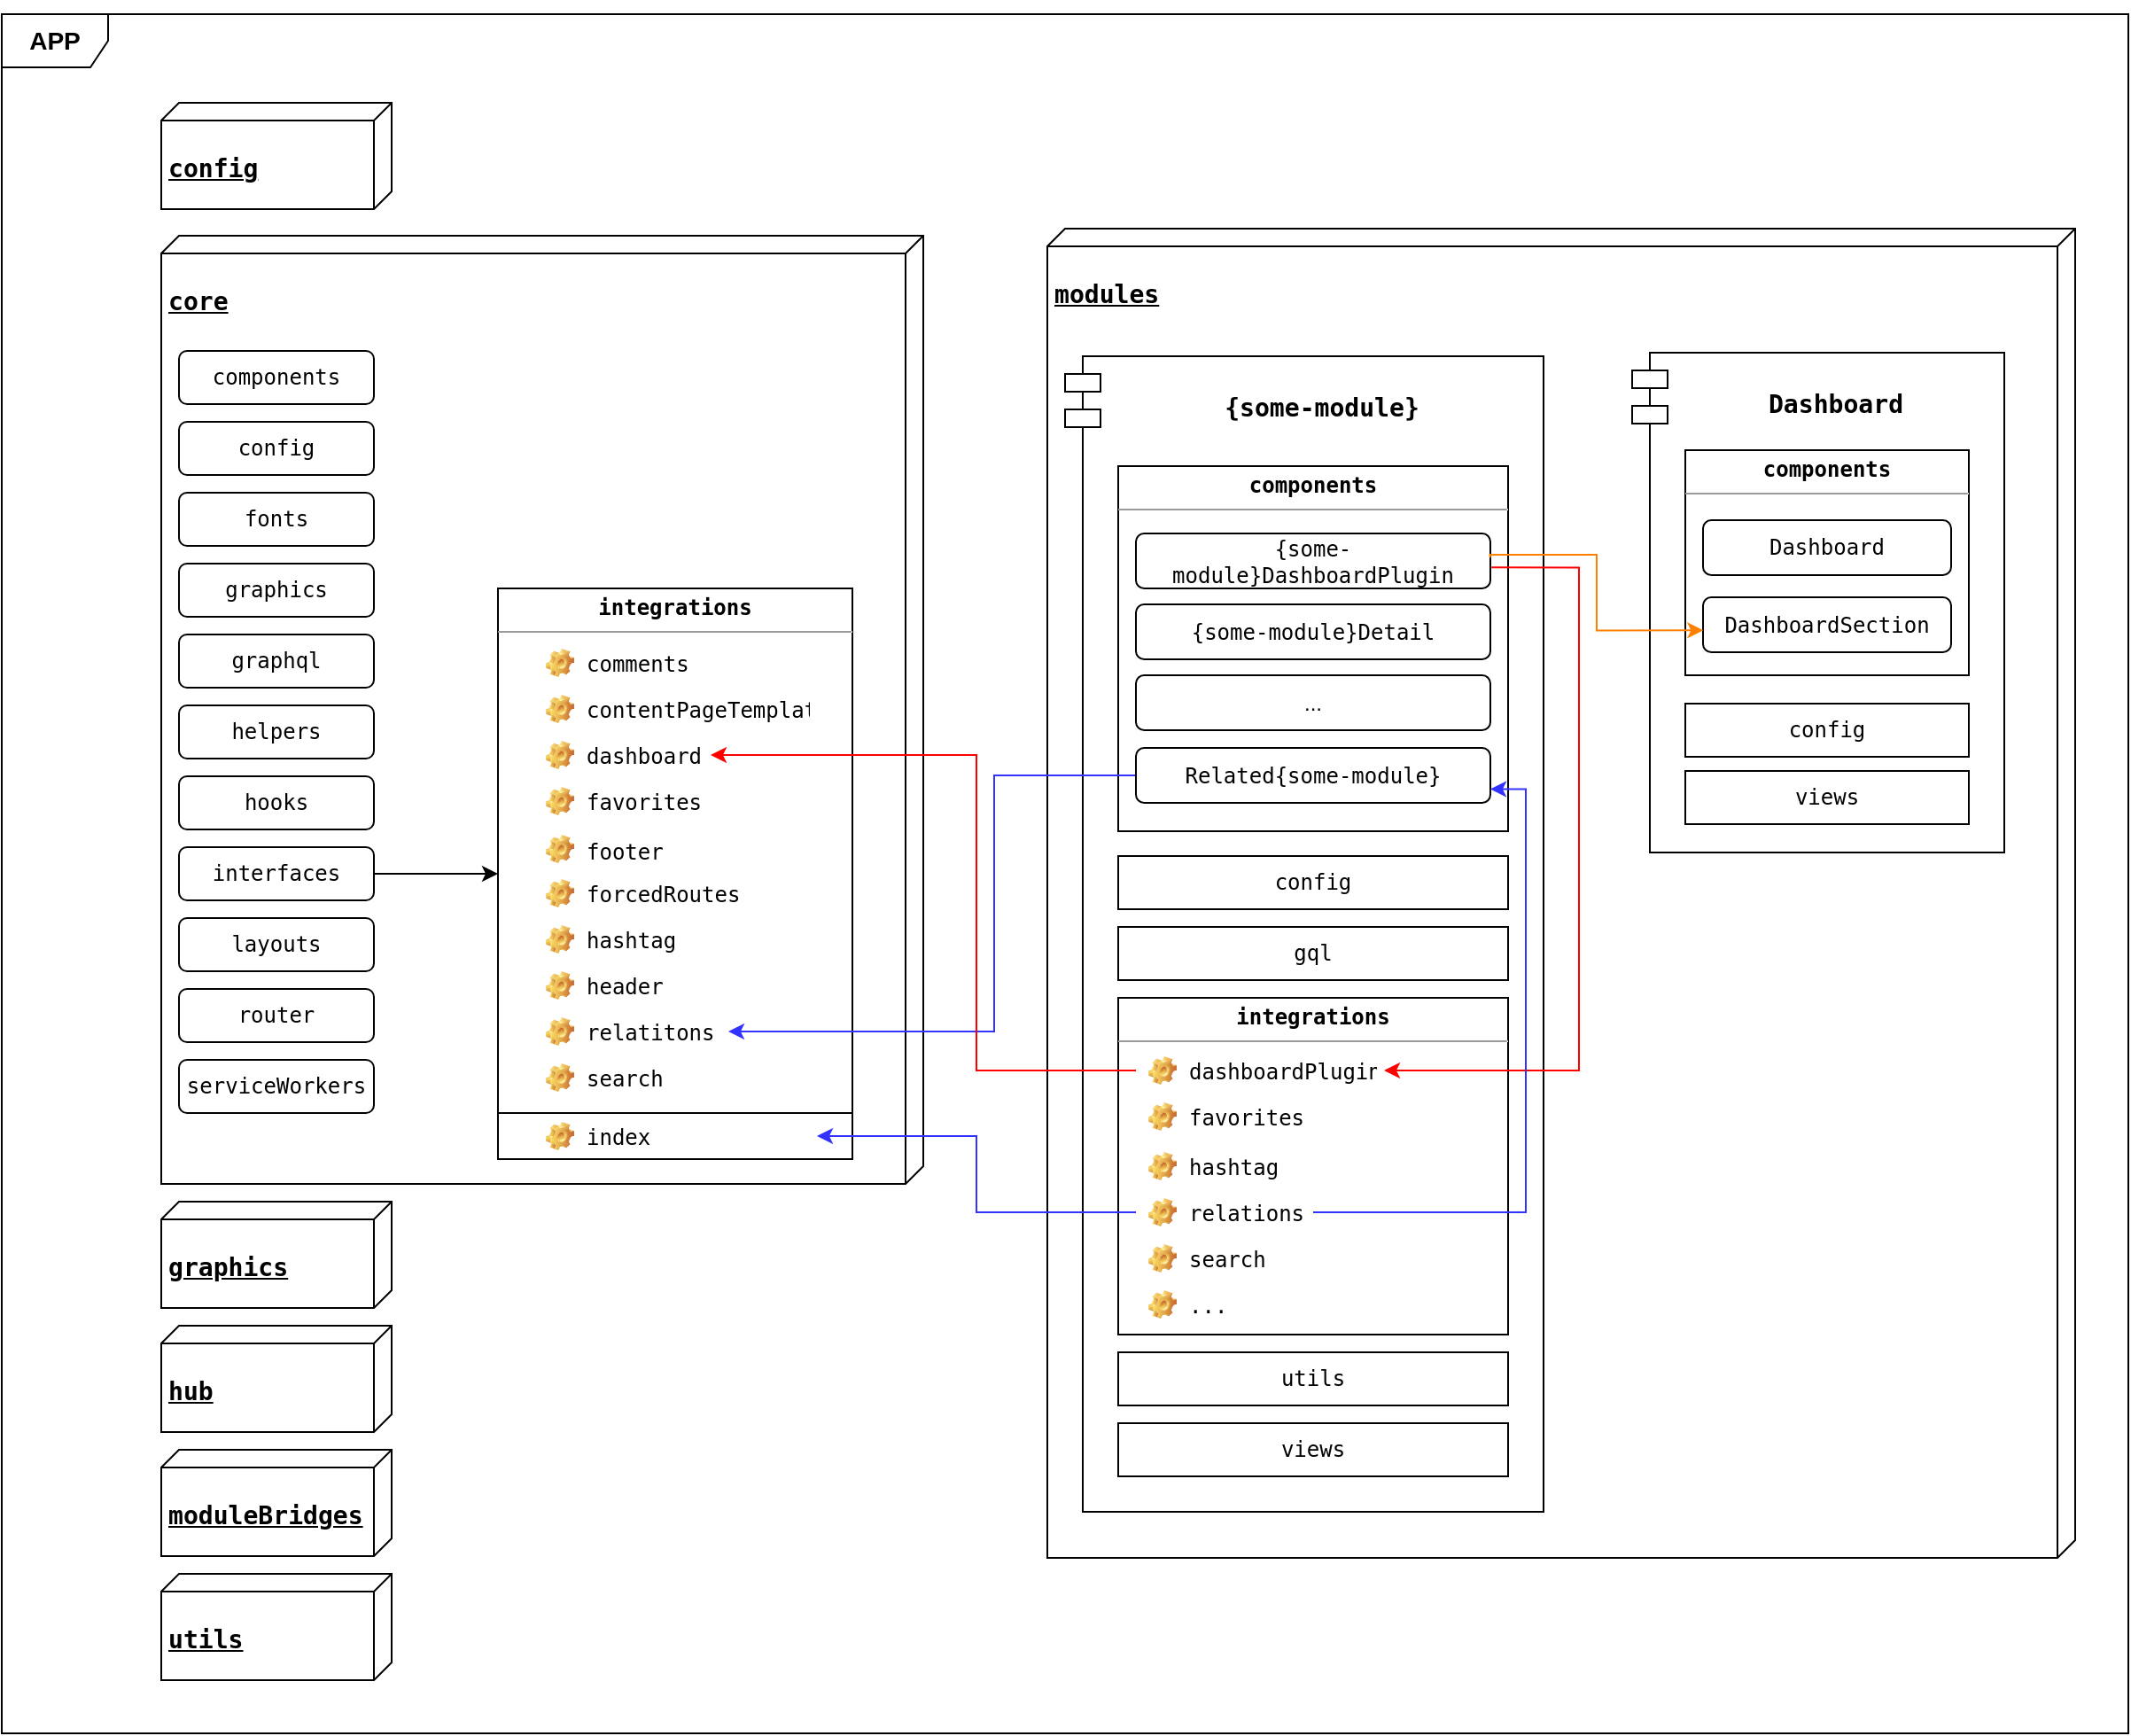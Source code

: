 <mxfile version="22.0.8" type="github">
  <diagram name="Page-1" id="Y3dpBx2czhUlw8gVgYeN">
    <mxGraphModel dx="2344" dy="2574" grid="1" gridSize="10" guides="1" tooltips="1" connect="1" arrows="1" fold="1" page="1" pageScale="1" pageWidth="850" pageHeight="1100" math="0" shadow="0">
      <root>
        <mxCell id="0" />
        <mxCell id="1" parent="0" />
        <mxCell id="_rkBrbnvYBGXYP3k8nYn-163" value="&lt;h3&gt;&lt;code&gt;core&lt;/code&gt;&lt;br&gt;&lt;/h3&gt;" style="verticalAlign=top;align=left;spacingTop=8;spacingLeft=2;spacingRight=12;shape=cube;size=10;direction=south;fontStyle=4;html=1;whiteSpace=wrap;" parent="1" vertex="1">
          <mxGeometry x="170" y="-905" width="430" height="535" as="geometry" />
        </mxCell>
        <mxCell id="_rkBrbnvYBGXYP3k8nYn-164" value="&lt;code&gt;components&lt;/code&gt;" style="rounded=1;whiteSpace=wrap;html=1;" parent="1" vertex="1">
          <mxGeometry x="180" y="-840" width="110" height="30" as="geometry" />
        </mxCell>
        <mxCell id="_rkBrbnvYBGXYP3k8nYn-165" value="&lt;code&gt;graphql&lt;/code&gt;" style="rounded=1;whiteSpace=wrap;html=1;" parent="1" vertex="1">
          <mxGeometry x="180" y="-680" width="110" height="30" as="geometry" />
        </mxCell>
        <mxCell id="_rkBrbnvYBGXYP3k8nYn-166" value="&lt;code&gt;config&lt;/code&gt;" style="rounded=1;whiteSpace=wrap;html=1;" parent="1" vertex="1">
          <mxGeometry x="180" y="-800" width="110" height="30" as="geometry" />
        </mxCell>
        <mxCell id="_rkBrbnvYBGXYP3k8nYn-167" value="&lt;code&gt;fonts&lt;/code&gt;" style="rounded=1;whiteSpace=wrap;html=1;" parent="1" vertex="1">
          <mxGeometry x="180" y="-760" width="110" height="30" as="geometry" />
        </mxCell>
        <mxCell id="_rkBrbnvYBGXYP3k8nYn-168" value="&lt;code&gt;graphics&lt;/code&gt;" style="rounded=1;whiteSpace=wrap;html=1;" parent="1" vertex="1">
          <mxGeometry x="180" y="-720" width="110" height="30" as="geometry" />
        </mxCell>
        <mxCell id="_rkBrbnvYBGXYP3k8nYn-169" value="&lt;code&gt;hooks&lt;/code&gt;" style="rounded=1;whiteSpace=wrap;html=1;" parent="1" vertex="1">
          <mxGeometry x="180" y="-600" width="110" height="30" as="geometry" />
        </mxCell>
        <mxCell id="_rkBrbnvYBGXYP3k8nYn-170" value="&lt;code&gt;helpers&lt;/code&gt;" style="rounded=1;whiteSpace=wrap;html=1;" parent="1" vertex="1">
          <mxGeometry x="180" y="-640" width="110" height="30" as="geometry" />
        </mxCell>
        <mxCell id="_rkBrbnvYBGXYP3k8nYn-171" value="&lt;code&gt;layouts&lt;/code&gt;" style="rounded=1;whiteSpace=wrap;html=1;" parent="1" vertex="1">
          <mxGeometry x="180" y="-520" width="110" height="30" as="geometry" />
        </mxCell>
        <mxCell id="_rkBrbnvYBGXYP3k8nYn-172" value="" style="edgeStyle=orthogonalEdgeStyle;rounded=0;orthogonalLoop=1;jettySize=auto;html=1;" parent="1" source="_rkBrbnvYBGXYP3k8nYn-173" target="_rkBrbnvYBGXYP3k8nYn-176" edge="1">
          <mxGeometry relative="1" as="geometry" />
        </mxCell>
        <mxCell id="_rkBrbnvYBGXYP3k8nYn-173" value="&lt;code&gt;interfaces&lt;/code&gt;" style="rounded=1;whiteSpace=wrap;html=1;" parent="1" vertex="1">
          <mxGeometry x="180" y="-560" width="110" height="30" as="geometry" />
        </mxCell>
        <mxCell id="_rkBrbnvYBGXYP3k8nYn-174" value="&lt;code&gt;serviceWorkers&lt;/code&gt;" style="rounded=1;whiteSpace=wrap;html=1;" parent="1" vertex="1">
          <mxGeometry x="180" y="-440" width="110" height="30" as="geometry" />
        </mxCell>
        <mxCell id="_rkBrbnvYBGXYP3k8nYn-175" value="&lt;code&gt;router&lt;/code&gt;" style="rounded=1;whiteSpace=wrap;html=1;" parent="1" vertex="1">
          <mxGeometry x="180" y="-480" width="110" height="30" as="geometry" />
        </mxCell>
        <mxCell id="_rkBrbnvYBGXYP3k8nYn-176" value="&lt;p style=&quot;margin:0px;margin-top:4px;text-align:center;&quot;&gt;&lt;b style=&quot;background-color: initial;&quot;&gt;&lt;font face=&quot;monospace&quot;&gt;integrations&lt;/font&gt;&lt;/b&gt;&lt;/p&gt;&lt;hr size=&quot;1&quot;&gt;&lt;div style=&quot;height:2px;&quot;&gt;&lt;/div&gt;" style="verticalAlign=top;align=left;overflow=fill;fontSize=12;fontFamily=Helvetica;html=1;whiteSpace=wrap;" parent="1" vertex="1">
          <mxGeometry x="360" y="-706" width="200" height="322" as="geometry" />
        </mxCell>
        <mxCell id="_rkBrbnvYBGXYP3k8nYn-177" value="&lt;font face=&quot;monospace&quot;&gt;comments&lt;/font&gt;" style="label;fontStyle=0;strokeColor=none;fillColor=none;align=left;verticalAlign=top;overflow=hidden;spacingLeft=28;spacingRight=4;rotatable=0;points=[[0,0.5],[1,0.5]];portConstraint=eastwest;imageWidth=16;imageHeight=16;whiteSpace=wrap;html=1;image=img/clipart/Gear_128x128.png" parent="1" vertex="1">
          <mxGeometry x="380" y="-677" width="120" height="26" as="geometry" />
        </mxCell>
        <mxCell id="_rkBrbnvYBGXYP3k8nYn-178" value="&lt;font face=&quot;monospace&quot;&gt;contentPageTemplate&lt;/font&gt;" style="label;fontStyle=0;strokeColor=none;fillColor=none;align=left;verticalAlign=top;overflow=hidden;spacingLeft=28;spacingRight=4;rotatable=0;points=[[0,0.5],[1,0.5]];portConstraint=eastwest;imageWidth=16;imageHeight=16;whiteSpace=wrap;html=1;image=img/clipart/Gear_128x128.png" parent="1" vertex="1">
          <mxGeometry x="380" y="-651" width="160" height="26" as="geometry" />
        </mxCell>
        <mxCell id="_rkBrbnvYBGXYP3k8nYn-179" value="&lt;font face=&quot;monospace&quot;&gt;dashboard&lt;/font&gt;" style="label;fontStyle=0;strokeColor=none;fillColor=none;align=left;verticalAlign=top;overflow=hidden;spacingLeft=28;spacingRight=4;rotatable=0;points=[[0,0.5],[1,0.5]];portConstraint=eastwest;imageWidth=16;imageHeight=16;whiteSpace=wrap;html=1;image=img/clipart/Gear_128x128.png" parent="1" vertex="1">
          <mxGeometry x="380" y="-625" width="100" height="26" as="geometry" />
        </mxCell>
        <mxCell id="_rkBrbnvYBGXYP3k8nYn-180" value="&lt;font face=&quot;monospace&quot;&gt;favorites&lt;/font&gt;" style="label;fontStyle=0;strokeColor=none;fillColor=none;align=left;verticalAlign=top;overflow=hidden;spacingLeft=28;spacingRight=4;rotatable=0;points=[[0,0.5],[1,0.5]];portConstraint=eastwest;imageWidth=16;imageHeight=16;whiteSpace=wrap;html=1;image=img/clipart/Gear_128x128.png" parent="1" vertex="1">
          <mxGeometry x="380" y="-599" width="160" height="26" as="geometry" />
        </mxCell>
        <mxCell id="_rkBrbnvYBGXYP3k8nYn-181" value="&lt;font face=&quot;monospace&quot;&gt;footer&lt;/font&gt;" style="label;fontStyle=0;strokeColor=none;fillColor=none;align=left;verticalAlign=top;overflow=hidden;spacingLeft=28;spacingRight=4;rotatable=0;points=[[0,0.5],[1,0.5]];portConstraint=eastwest;imageWidth=16;imageHeight=16;whiteSpace=wrap;html=1;image=img/clipart/Gear_128x128.png" parent="1" vertex="1">
          <mxGeometry x="380" y="-571" width="110.77" height="24" as="geometry" />
        </mxCell>
        <mxCell id="_rkBrbnvYBGXYP3k8nYn-182" value="&lt;font face=&quot;monospace&quot;&gt;forcedRoutes&lt;/font&gt;" style="label;fontStyle=0;strokeColor=none;fillColor=none;align=left;verticalAlign=top;overflow=hidden;spacingLeft=28;spacingRight=4;rotatable=0;points=[[0,0.5],[1,0.5]];portConstraint=eastwest;imageWidth=16;imageHeight=16;whiteSpace=wrap;html=1;image=img/clipart/Gear_128x128.png" parent="1" vertex="1">
          <mxGeometry x="380" y="-547" width="160" height="26" as="geometry" />
        </mxCell>
        <mxCell id="_rkBrbnvYBGXYP3k8nYn-183" value="&lt;font face=&quot;monospace&quot;&gt;hashtag&lt;/font&gt;" style="label;fontStyle=0;strokeColor=none;fillColor=none;align=left;verticalAlign=top;overflow=hidden;spacingLeft=28;spacingRight=4;rotatable=0;points=[[0,0.5],[1,0.5]];portConstraint=eastwest;imageWidth=16;imageHeight=16;whiteSpace=wrap;html=1;image=img/clipart/Gear_128x128.png" parent="1" vertex="1">
          <mxGeometry x="380" y="-521" width="120" height="26" as="geometry" />
        </mxCell>
        <mxCell id="_rkBrbnvYBGXYP3k8nYn-184" value="&lt;font face=&quot;monospace&quot;&gt;header&lt;/font&gt;" style="label;fontStyle=0;strokeColor=none;fillColor=none;align=left;verticalAlign=top;overflow=hidden;spacingLeft=28;spacingRight=4;rotatable=0;points=[[0,0.5],[1,0.5]];portConstraint=eastwest;imageWidth=16;imageHeight=16;whiteSpace=wrap;html=1;image=img/clipart/Gear_128x128.png" parent="1" vertex="1">
          <mxGeometry x="380" y="-495" width="160" height="26" as="geometry" />
        </mxCell>
        <mxCell id="_rkBrbnvYBGXYP3k8nYn-185" value="&lt;font face=&quot;monospace&quot;&gt;relatitons&lt;/font&gt;" style="label;fontStyle=0;strokeColor=none;fillColor=none;align=left;verticalAlign=top;overflow=hidden;spacingLeft=28;spacingRight=4;rotatable=0;points=[[0,0.5],[1,0.5]];portConstraint=eastwest;imageWidth=16;imageHeight=16;whiteSpace=wrap;html=1;image=img/clipart/Gear_128x128.png" parent="1" vertex="1">
          <mxGeometry x="380" y="-469" width="110" height="26" as="geometry" />
        </mxCell>
        <mxCell id="_rkBrbnvYBGXYP3k8nYn-186" value="&lt;font face=&quot;monospace&quot;&gt;search&lt;/font&gt;" style="label;fontStyle=0;strokeColor=none;fillColor=none;align=left;verticalAlign=top;overflow=hidden;spacingLeft=28;spacingRight=4;rotatable=0;points=[[0,0.5],[1,0.5]];portConstraint=eastwest;imageWidth=16;imageHeight=16;whiteSpace=wrap;html=1;image=img/clipart/Gear_128x128.png" parent="1" vertex="1">
          <mxGeometry x="380" y="-443" width="160" height="26" as="geometry" />
        </mxCell>
        <mxCell id="_rkBrbnvYBGXYP3k8nYn-187" value="&lt;h3&gt;&lt;b&gt;APP&lt;/b&gt;&lt;/h3&gt;" style="shape=umlFrame;whiteSpace=wrap;html=1;pointerEvents=0;" parent="1" vertex="1">
          <mxGeometry x="80" y="-1030" width="1200" height="970" as="geometry" />
        </mxCell>
        <mxCell id="_rkBrbnvYBGXYP3k8nYn-188" value="&lt;h3&gt;&lt;code&gt;config&lt;/code&gt;&lt;br&gt;&lt;/h3&gt;" style="verticalAlign=top;align=left;spacingTop=8;spacingLeft=2;spacingRight=12;shape=cube;size=10;direction=south;fontStyle=4;html=1;whiteSpace=wrap;" parent="1" vertex="1">
          <mxGeometry x="170" y="-980" width="130" height="60" as="geometry" />
        </mxCell>
        <mxCell id="_rkBrbnvYBGXYP3k8nYn-189" value="&lt;h3&gt;&lt;code&gt;graphics&lt;/code&gt;&lt;br&gt;&lt;/h3&gt;" style="verticalAlign=top;align=left;spacingTop=8;spacingLeft=2;spacingRight=12;shape=cube;size=10;direction=south;fontStyle=4;html=1;whiteSpace=wrap;" parent="1" vertex="1">
          <mxGeometry x="170" y="-360" width="130" height="60" as="geometry" />
        </mxCell>
        <mxCell id="_rkBrbnvYBGXYP3k8nYn-190" value="&lt;h3&gt;&lt;code&gt;hub&lt;/code&gt;&lt;br&gt;&lt;/h3&gt;" style="verticalAlign=top;align=left;spacingTop=8;spacingLeft=2;spacingRight=12;shape=cube;size=10;direction=south;fontStyle=4;html=1;whiteSpace=wrap;" parent="1" vertex="1">
          <mxGeometry x="170" y="-290" width="130" height="60" as="geometry" />
        </mxCell>
        <mxCell id="_rkBrbnvYBGXYP3k8nYn-191" value="&lt;h3&gt;&lt;code&gt;moduleBridges&lt;/code&gt;&lt;br&gt;&lt;/h3&gt;" style="verticalAlign=top;align=left;spacingTop=8;spacingLeft=2;spacingRight=12;shape=cube;size=10;direction=south;fontStyle=4;html=1;whiteSpace=wrap;" parent="1" vertex="1">
          <mxGeometry x="170" y="-220" width="130" height="60" as="geometry" />
        </mxCell>
        <mxCell id="_rkBrbnvYBGXYP3k8nYn-192" value="&lt;h3&gt;&lt;code&gt;modules&lt;/code&gt;&lt;br&gt;&lt;/h3&gt;" style="verticalAlign=top;align=left;spacingTop=8;spacingLeft=2;spacingRight=12;shape=cube;size=10;direction=south;fontStyle=4;html=1;whiteSpace=wrap;" parent="1" vertex="1">
          <mxGeometry x="670" y="-909" width="580" height="750" as="geometry" />
        </mxCell>
        <mxCell id="_rkBrbnvYBGXYP3k8nYn-193" value="&lt;h3&gt;&lt;code&gt;utils&lt;/code&gt;&lt;br&gt;&lt;/h3&gt;" style="verticalAlign=top;align=left;spacingTop=8;spacingLeft=2;spacingRight=12;shape=cube;size=10;direction=south;fontStyle=4;html=1;whiteSpace=wrap;" parent="1" vertex="1">
          <mxGeometry x="170" y="-150" width="130" height="60" as="geometry" />
        </mxCell>
        <mxCell id="_rkBrbnvYBGXYP3k8nYn-194" value="&lt;h3&gt;&lt;code style=&quot;&quot;&gt;{some-module&lt;span style=&quot;&quot; class=&quot;o&quot;&gt;}&lt;/span&gt;&lt;/code&gt;&lt;/h3&gt;" style="shape=module;align=left;spacingLeft=20;align=center;verticalAlign=top;whiteSpace=wrap;html=1;" parent="1" vertex="1">
          <mxGeometry x="680" y="-837" width="270" height="652" as="geometry" />
        </mxCell>
        <mxCell id="_rkBrbnvYBGXYP3k8nYn-195" value="&lt;code&gt;config&lt;/code&gt;" style="html=1;whiteSpace=wrap;" parent="1" vertex="1">
          <mxGeometry x="710" y="-555" width="220" height="30" as="geometry" />
        </mxCell>
        <mxCell id="_rkBrbnvYBGXYP3k8nYn-196" value="&lt;code&gt;gql&lt;/code&gt;" style="html=1;whiteSpace=wrap;" parent="1" vertex="1">
          <mxGeometry x="710" y="-515" width="220" height="30" as="geometry" />
        </mxCell>
        <mxCell id="_rkBrbnvYBGXYP3k8nYn-197" value="&lt;code&gt;utils&lt;/code&gt;" style="html=1;whiteSpace=wrap;" parent="1" vertex="1">
          <mxGeometry x="710" y="-275" width="220" height="30" as="geometry" />
        </mxCell>
        <mxCell id="_rkBrbnvYBGXYP3k8nYn-198" value="&lt;code&gt;views&lt;/code&gt;" style="html=1;whiteSpace=wrap;" parent="1" vertex="1">
          <mxGeometry x="710" y="-235" width="220" height="30" as="geometry" />
        </mxCell>
        <mxCell id="_rkBrbnvYBGXYP3k8nYn-199" value="&lt;h3&gt;&lt;font face=&quot;monospace&quot;&gt;Dashboard&lt;/font&gt;&lt;/h3&gt;" style="shape=module;align=left;spacingLeft=20;align=center;verticalAlign=top;whiteSpace=wrap;html=1;" parent="1" vertex="1">
          <mxGeometry x="1000" y="-839" width="210" height="282" as="geometry" />
        </mxCell>
        <mxCell id="_rkBrbnvYBGXYP3k8nYn-200" value="&lt;code&gt;config&lt;/code&gt;" style="html=1;whiteSpace=wrap;" parent="1" vertex="1">
          <mxGeometry x="1030" y="-641" width="160" height="30" as="geometry" />
        </mxCell>
        <mxCell id="_rkBrbnvYBGXYP3k8nYn-201" value="&lt;code&gt;views&lt;/code&gt;" style="html=1;whiteSpace=wrap;" parent="1" vertex="1">
          <mxGeometry x="1030" y="-603" width="160" height="30" as="geometry" />
        </mxCell>
        <mxCell id="_rkBrbnvYBGXYP3k8nYn-202" value="&lt;p style=&quot;margin:0px;margin-top:4px;text-align:center;&quot;&gt;&lt;font face=&quot;monospace&quot;&gt;&lt;b&gt;components&lt;/b&gt;&lt;/font&gt;&lt;/p&gt;&lt;hr size=&quot;1&quot;&gt;&lt;div style=&quot;height:2px;&quot;&gt;&lt;/div&gt;" style="verticalAlign=top;align=left;overflow=fill;fontSize=12;fontFamily=Helvetica;html=1;whiteSpace=wrap;" parent="1" vertex="1">
          <mxGeometry x="1030" y="-784" width="160" height="127" as="geometry" />
        </mxCell>
        <mxCell id="_rkBrbnvYBGXYP3k8nYn-203" value="&lt;font face=&quot;monospace&quot;&gt;Dashboard&lt;/font&gt;" style="rounded=1;whiteSpace=wrap;html=1;" parent="1" vertex="1">
          <mxGeometry x="1040" y="-744.5" width="140" height="31" as="geometry" />
        </mxCell>
        <mxCell id="_rkBrbnvYBGXYP3k8nYn-204" value="&lt;font face=&quot;monospace&quot;&gt;DashboardSection&lt;/font&gt;" style="rounded=1;whiteSpace=wrap;html=1;" parent="1" vertex="1">
          <mxGeometry x="1040" y="-701" width="140" height="31" as="geometry" />
        </mxCell>
        <mxCell id="_rkBrbnvYBGXYP3k8nYn-205" value="&lt;p style=&quot;margin:0px;margin-top:4px;text-align:center;&quot;&gt;&lt;font face=&quot;monospace&quot;&gt;&lt;b&gt;components&lt;/b&gt;&lt;/font&gt;&lt;/p&gt;&lt;hr size=&quot;1&quot;&gt;&lt;div style=&quot;height:2px;&quot;&gt;&lt;/div&gt;" style="verticalAlign=top;align=left;overflow=fill;fontSize=12;fontFamily=Helvetica;html=1;whiteSpace=wrap;" parent="1" vertex="1">
          <mxGeometry x="710" y="-775" width="220" height="206" as="geometry" />
        </mxCell>
        <mxCell id="_rkBrbnvYBGXYP3k8nYn-206" value="&lt;font face=&quot;monospace&quot;&gt;{some-module}DashboardPlugin&lt;/font&gt;" style="rounded=1;whiteSpace=wrap;html=1;" parent="1" vertex="1">
          <mxGeometry x="720" y="-737" width="200" height="31" as="geometry" />
        </mxCell>
        <mxCell id="_rkBrbnvYBGXYP3k8nYn-207" value="&lt;font face=&quot;monospace&quot;&gt;{some-module}Detail&lt;/font&gt;" style="rounded=1;whiteSpace=wrap;html=1;align=center;" parent="1" vertex="1">
          <mxGeometry x="720" y="-697" width="200" height="31" as="geometry" />
        </mxCell>
        <mxCell id="_rkBrbnvYBGXYP3k8nYn-208" value="..." style="rounded=1;whiteSpace=wrap;html=1;" parent="1" vertex="1">
          <mxGeometry x="720" y="-657" width="200" height="31" as="geometry" />
        </mxCell>
        <mxCell id="_rkBrbnvYBGXYP3k8nYn-227" style="edgeStyle=orthogonalEdgeStyle;rounded=0;orthogonalLoop=1;jettySize=auto;html=1;exitX=0;exitY=0.5;exitDx=0;exitDy=0;entryX=1;entryY=0.5;entryDx=0;entryDy=0;strokeColor=#3333FF;" parent="1" source="_rkBrbnvYBGXYP3k8nYn-210" target="_rkBrbnvYBGXYP3k8nYn-185" edge="1">
          <mxGeometry relative="1" as="geometry">
            <Array as="points">
              <mxPoint x="640" y="-600" />
              <mxPoint x="640" y="-456" />
            </Array>
          </mxGeometry>
        </mxCell>
        <mxCell id="_rkBrbnvYBGXYP3k8nYn-210" value="&lt;font face=&quot;monospace&quot;&gt;Related{some-module}&lt;/font&gt;" style="rounded=1;whiteSpace=wrap;html=1;" parent="1" vertex="1">
          <mxGeometry x="720" y="-616" width="200" height="31" as="geometry" />
        </mxCell>
        <mxCell id="_rkBrbnvYBGXYP3k8nYn-211" value="&lt;p style=&quot;margin:0px;margin-top:4px;text-align:center;&quot;&gt;&lt;b style=&quot;background-color: initial;&quot;&gt;&lt;font face=&quot;monospace&quot;&gt;integrations&lt;/font&gt;&lt;/b&gt;&lt;/p&gt;&lt;hr size=&quot;1&quot;&gt;&lt;div style=&quot;height:2px;&quot;&gt;&lt;/div&gt;" style="verticalAlign=top;align=left;overflow=fill;fontSize=12;fontFamily=Helvetica;html=1;whiteSpace=wrap;" parent="1" vertex="1">
          <mxGeometry x="710" y="-475" width="220" height="190" as="geometry" />
        </mxCell>
        <mxCell id="_rkBrbnvYBGXYP3k8nYn-212" style="edgeStyle=orthogonalEdgeStyle;rounded=0;orthogonalLoop=1;jettySize=auto;html=1;exitX=1.003;exitY=0.618;exitDx=0;exitDy=0;entryX=1;entryY=0.5;entryDx=0;entryDy=0;strokeColor=#FF0000;exitPerimeter=0;" parent="1" source="_rkBrbnvYBGXYP3k8nYn-206" target="_rkBrbnvYBGXYP3k8nYn-214" edge="1">
          <mxGeometry relative="1" as="geometry">
            <Array as="points">
              <mxPoint x="970" y="-718" />
              <mxPoint x="970" y="-434" />
            </Array>
          </mxGeometry>
        </mxCell>
        <mxCell id="_rkBrbnvYBGXYP3k8nYn-226" style="edgeStyle=orthogonalEdgeStyle;rounded=0;orthogonalLoop=1;jettySize=auto;html=1;entryX=1;entryY=0.5;entryDx=0;entryDy=0;strokeColor=#FF0000;" parent="1" source="_rkBrbnvYBGXYP3k8nYn-214" target="_rkBrbnvYBGXYP3k8nYn-179" edge="1">
          <mxGeometry relative="1" as="geometry">
            <Array as="points">
              <mxPoint x="630" y="-434" />
              <mxPoint x="630" y="-612" />
            </Array>
          </mxGeometry>
        </mxCell>
        <mxCell id="_rkBrbnvYBGXYP3k8nYn-214" value="&lt;font face=&quot;monospace&quot;&gt;dashboardPlugins&lt;/font&gt;" style="label;fontStyle=0;strokeColor=none;fillColor=none;align=left;verticalAlign=top;overflow=hidden;spacingLeft=28;spacingRight=4;rotatable=0;points=[[0,0.5],[1,0.5]];portConstraint=eastwest;imageWidth=16;imageHeight=16;whiteSpace=wrap;html=1;image=img/clipart/Gear_128x128.png" parent="1" vertex="1">
          <mxGeometry x="720" y="-447" width="140" height="26" as="geometry" />
        </mxCell>
        <mxCell id="_rkBrbnvYBGXYP3k8nYn-215" value="&lt;font face=&quot;monospace&quot;&gt;favorites&lt;/font&gt;" style="label;fontStyle=0;strokeColor=none;fillColor=none;align=left;verticalAlign=top;overflow=hidden;spacingLeft=28;spacingRight=4;rotatable=0;points=[[0,0.5],[1,0.5]];portConstraint=eastwest;imageWidth=16;imageHeight=16;whiteSpace=wrap;html=1;image=img/clipart/Gear_128x128.png" parent="1" vertex="1">
          <mxGeometry x="720" y="-421" width="140" height="26" as="geometry" />
        </mxCell>
        <mxCell id="_rkBrbnvYBGXYP3k8nYn-216" value="&lt;font face=&quot;monospace&quot;&gt;hashtag&lt;/font&gt;" style="label;fontStyle=0;strokeColor=none;fillColor=none;align=left;verticalAlign=top;overflow=hidden;spacingLeft=28;spacingRight=4;rotatable=0;points=[[0,0.5],[1,0.5]];portConstraint=eastwest;imageWidth=16;imageHeight=16;whiteSpace=wrap;html=1;image=img/clipart/Gear_128x128.png" parent="1" vertex="1">
          <mxGeometry x="720" y="-393" width="140" height="26" as="geometry" />
        </mxCell>
        <mxCell id="_rkBrbnvYBGXYP3k8nYn-218" style="edgeStyle=orthogonalEdgeStyle;rounded=0;orthogonalLoop=1;jettySize=auto;html=1;exitX=1;exitY=0.5;exitDx=0;exitDy=0;entryX=1;entryY=0.75;entryDx=0;entryDy=0;strokeColor=#3333FF;" parent="1" source="_rkBrbnvYBGXYP3k8nYn-219" target="_rkBrbnvYBGXYP3k8nYn-210" edge="1">
          <mxGeometry relative="1" as="geometry" />
        </mxCell>
        <mxCell id="_rkBrbnvYBGXYP3k8nYn-225" style="edgeStyle=orthogonalEdgeStyle;rounded=0;orthogonalLoop=1;jettySize=auto;html=1;exitX=0;exitY=0.5;exitDx=0;exitDy=0;strokeColor=#3333FF;" parent="1" source="_rkBrbnvYBGXYP3k8nYn-219" target="_rkBrbnvYBGXYP3k8nYn-224" edge="1">
          <mxGeometry relative="1" as="geometry" />
        </mxCell>
        <mxCell id="_rkBrbnvYBGXYP3k8nYn-219" value="&lt;font face=&quot;monospace&quot;&gt;relations&lt;/font&gt;" style="label;fontStyle=0;strokeColor=none;fillColor=none;align=left;verticalAlign=top;overflow=hidden;spacingLeft=28;spacingRight=4;rotatable=0;points=[[0,0.5],[1,0.5]];portConstraint=eastwest;imageWidth=16;imageHeight=16;whiteSpace=wrap;html=1;image=img/clipart/Gear_128x128.png" parent="1" vertex="1">
          <mxGeometry x="720" y="-367" width="100" height="26" as="geometry" />
        </mxCell>
        <mxCell id="_rkBrbnvYBGXYP3k8nYn-220" value="&lt;font face=&quot;monospace&quot;&gt;...&lt;/font&gt;" style="label;fontStyle=0;strokeColor=none;fillColor=none;align=left;verticalAlign=top;overflow=hidden;spacingLeft=28;spacingRight=4;rotatable=0;points=[[0,0.5],[1,0.5]];portConstraint=eastwest;imageWidth=16;imageHeight=16;whiteSpace=wrap;html=1;image=img/clipart/Gear_128x128.png" parent="1" vertex="1">
          <mxGeometry x="720" y="-315" width="140" height="26" as="geometry" />
        </mxCell>
        <mxCell id="_rkBrbnvYBGXYP3k8nYn-221" value="&lt;font face=&quot;monospace&quot;&gt;search&lt;/font&gt;" style="label;fontStyle=0;strokeColor=none;fillColor=none;align=left;verticalAlign=top;overflow=hidden;spacingLeft=28;spacingRight=4;rotatable=0;points=[[0,0.5],[1,0.5]];portConstraint=eastwest;imageWidth=16;imageHeight=16;whiteSpace=wrap;html=1;image=img/clipart/Gear_128x128.png" parent="1" vertex="1">
          <mxGeometry x="720" y="-341" width="140" height="26" as="geometry" />
        </mxCell>
        <mxCell id="_rkBrbnvYBGXYP3k8nYn-222" style="edgeStyle=orthogonalEdgeStyle;rounded=0;orthogonalLoop=1;jettySize=auto;html=1;exitX=0.999;exitY=0.438;exitDx=0;exitDy=0;entryX=0.001;entryY=0.602;entryDx=0;entryDy=0;strokeColor=#FF8000;exitPerimeter=0;entryPerimeter=0;" parent="1" source="_rkBrbnvYBGXYP3k8nYn-206" target="_rkBrbnvYBGXYP3k8nYn-204" edge="1">
          <mxGeometry relative="1" as="geometry">
            <Array as="points">
              <mxPoint x="920" y="-725" />
              <mxPoint x="980" y="-725" />
              <mxPoint x="980" y="-682" />
            </Array>
          </mxGeometry>
        </mxCell>
        <mxCell id="_rkBrbnvYBGXYP3k8nYn-223" value="" style="line;strokeWidth=1;fillColor=none;align=left;verticalAlign=middle;spacingTop=-1;spacingLeft=3;spacingRight=3;rotatable=0;labelPosition=right;points=[];portConstraint=eastwest;strokeColor=inherit;" parent="1" vertex="1">
          <mxGeometry x="360" y="-414" width="200" height="8" as="geometry" />
        </mxCell>
        <mxCell id="_rkBrbnvYBGXYP3k8nYn-224" value="&lt;font face=&quot;monospace&quot;&gt;index&lt;/font&gt;" style="label;fontStyle=0;strokeColor=none;fillColor=none;align=left;verticalAlign=top;overflow=hidden;spacingLeft=28;spacingRight=4;rotatable=0;points=[[0,0.5],[1,0.5]];portConstraint=eastwest;imageWidth=16;imageHeight=16;whiteSpace=wrap;html=1;image=img/clipart/Gear_128x128.png" parent="1" vertex="1">
          <mxGeometry x="380" y="-410" width="160" height="26" as="geometry" />
        </mxCell>
      </root>
    </mxGraphModel>
  </diagram>
</mxfile>
